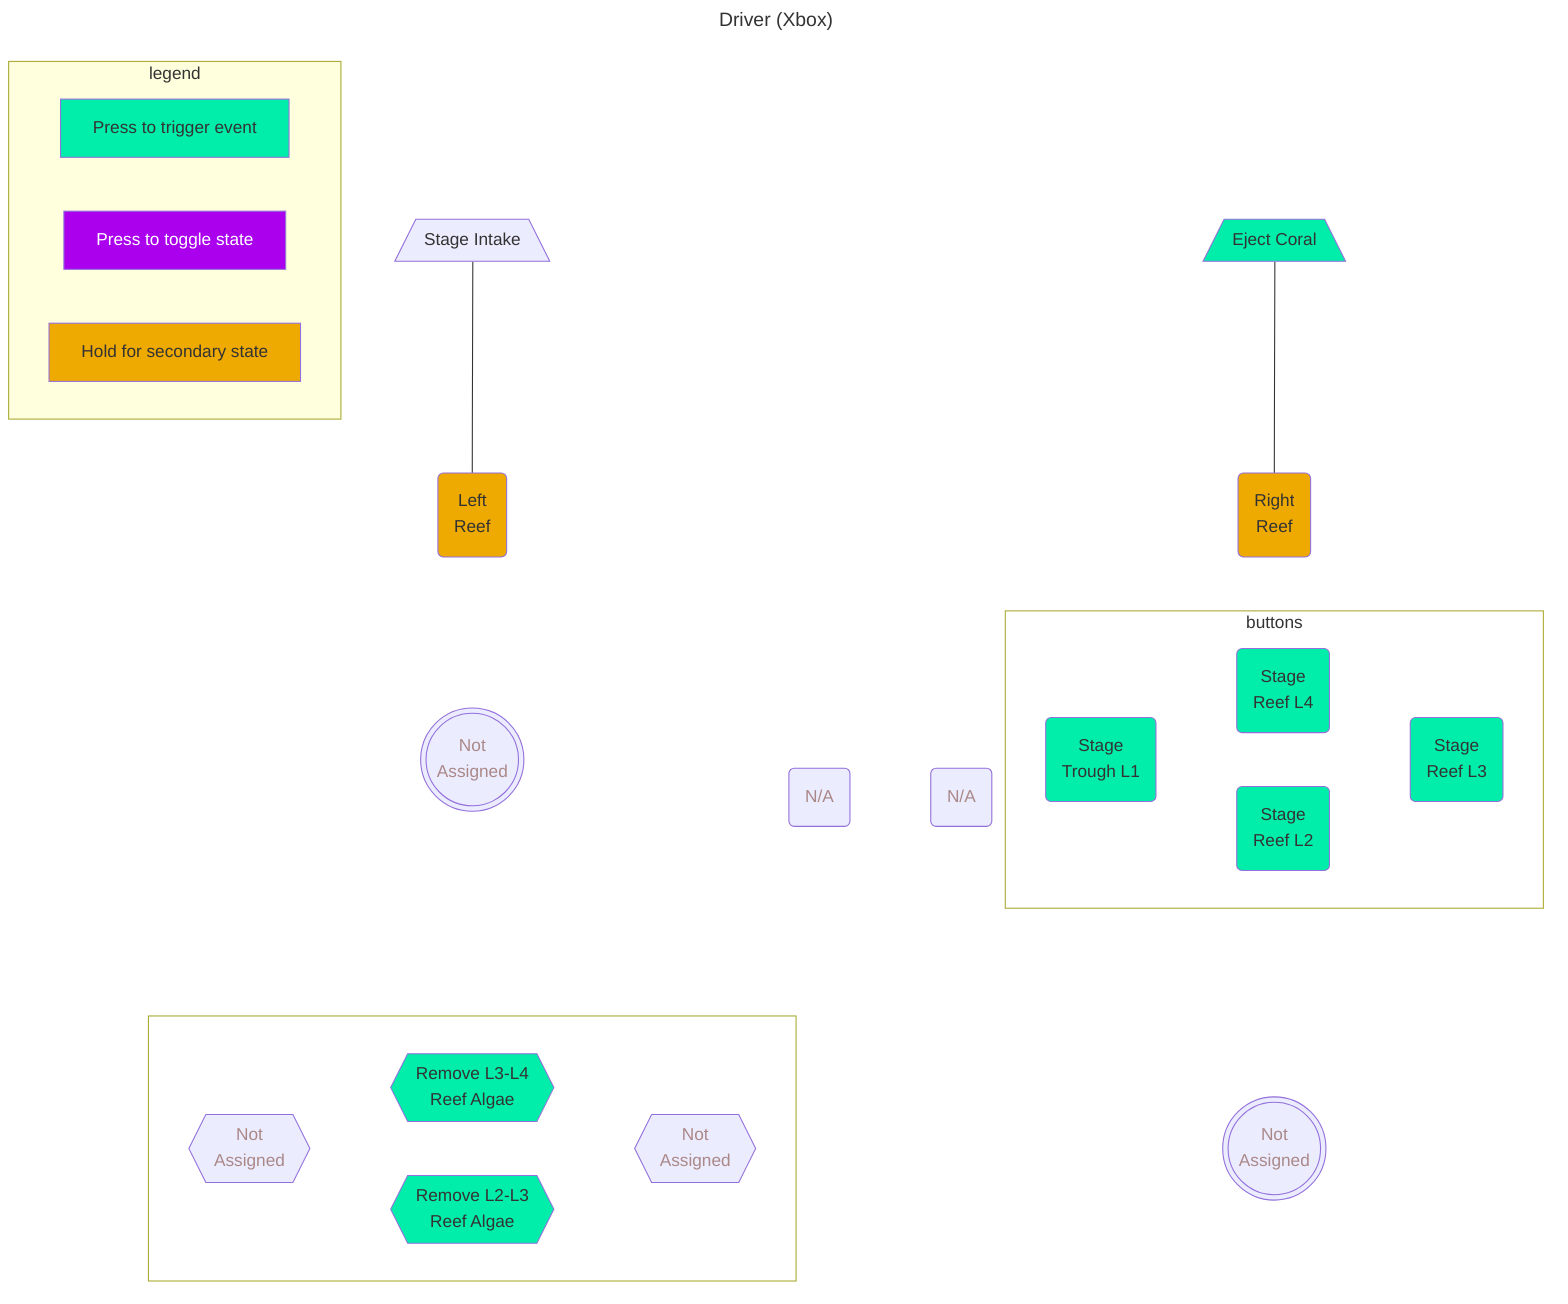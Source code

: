 ---
title: Driver (Xbox)
---
graph TB
    LT[/Stage Intake\]
    NullTrigger:::hidden
    RT[/Eject Coral\]:::clsPress

    LB("Left
        Reef"):::clsHold
    NullBumper:::hidden
    RB("Right
        Reef"):::clsHold

    LJs((("Not
            Assigned"))):::na
    subgraph controls[ ]
        Start("N/A"):::na~~~Select("N/A"):::na
    end
    controls:::hidden
    subgraph buttons
        x("Stage 
            Trough L1"):::clsPress
        y("Stage
            Reef L4"):::clsPress
        a("Stage 
            Reef L2"):::clsPress
        b("Stage
            Reef L3"):::clsPress

        x~~~y~~~b
        x~~~a~~~b
    end
    buttons:::nobg
    

    LNoteLayer[/" "/]:::hidden
    MNoteLayer:::hidden
    RNoteLayer[/" "/]:::hidden

    subgraph dpad[ ]
        dL{{"Not 
            Assigned"}}:::na
        dU{{"Remove L3-L4
            Reef Algae"}}:::clsPress
        dD{{"Remove L2-L3
            Reef Algae"}}:::clsPress
        dR{{"Not 
            Assigned"}}:::na

        dL~~~dU~~~dR
        %% dL---dR
    
        dL~~~dD~~~dR
    end
    dpad:::nobg
    NullBottom:::hidden
    RJs((("Not 
            Assigned"))):::na

    LT---LB~~~LJs~~~LNoteLayer~~~dpad
    NullTrigger~~~NullBumper
        NullBumper~~~controls~~~MNoteLayer
        MNoteLayer~~~NullBottom
    RT---RB~~~buttons~~~RNoteLayer~~~RJs

    subgraph legend
        press["Press to trigger event"]:::clsPress
        toggle["Press to toggle state"]:::clsToggle
        hold["Hold for secondary state"]:::clsHold
    end
classDef hidden display: none;
classDef na color: #a88
classDef note fill: #0000, stroke-dasharray: 5 5
classDef clsHold fill: #ea0
classDef clsToggle fill: #a0e, color: white
classDef clsPress fill: #0ea
classDef nobg fill: transparent